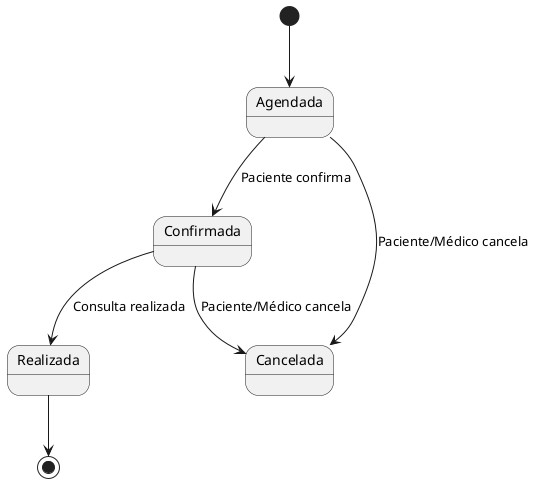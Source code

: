 @startuml DiagramaEstado_Consulta

[*] --> Agendada
Agendada --> Confirmada : Paciente confirma
Agendada --> Cancelada : Paciente/Médico cancela
Confirmada --> Realizada : Consulta realizada
Confirmada --> Cancelada : Paciente/Médico cancela
Realizada --> [*]

@enduml